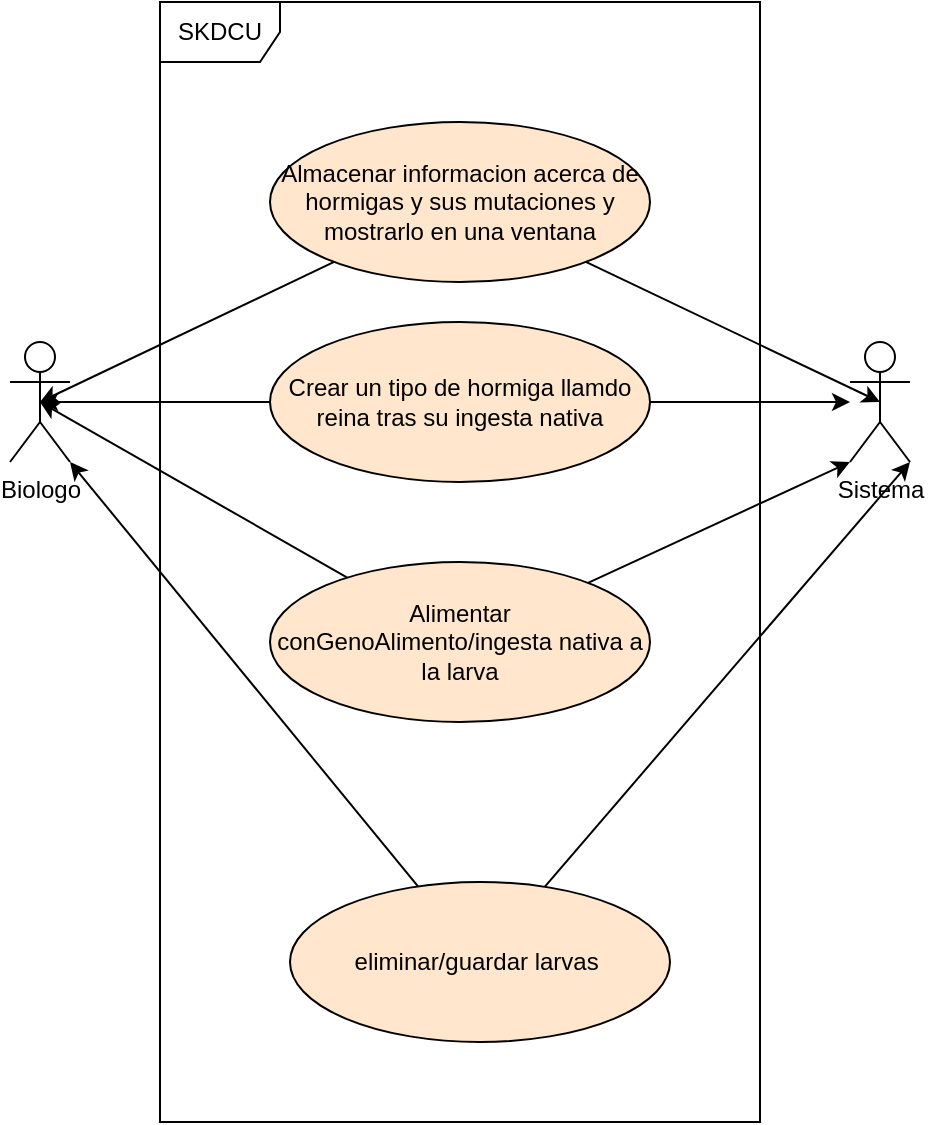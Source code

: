 <mxfile>
    <diagram id="0XBJaeWB9MbUAzusgIfr" name="Page-1">
        <mxGraphModel dx="1023" dy="332" grid="1" gridSize="10" guides="1" tooltips="1" connect="1" arrows="1" fold="1" page="1" pageScale="1" pageWidth="850" pageHeight="1100" math="0" shadow="0">
            <root>
                <mxCell id="0"/>
                <mxCell id="1" parent="0"/>
                <mxCell id="2" value="Biologo" style="shape=umlActor;verticalLabelPosition=bottom;verticalAlign=top;html=1;" parent="1" vertex="1">
                    <mxGeometry x="40" y="390" width="30" height="60" as="geometry"/>
                </mxCell>
                <mxCell id="3" value="Sistema" style="shape=umlActor;verticalLabelPosition=bottom;verticalAlign=top;html=1;" parent="1" vertex="1">
                    <mxGeometry x="460" y="390" width="30" height="60" as="geometry"/>
                </mxCell>
                <mxCell id="8" style="edgeStyle=none;html=1;entryX=0.5;entryY=0.5;entryDx=0;entryDy=0;entryPerimeter=0;" edge="1" parent="1" source="4" target="2">
                    <mxGeometry relative="1" as="geometry"/>
                </mxCell>
                <mxCell id="15" style="edgeStyle=none;html=1;entryX=0.5;entryY=0.5;entryDx=0;entryDy=0;entryPerimeter=0;" edge="1" parent="1" source="4" target="3">
                    <mxGeometry relative="1" as="geometry"/>
                </mxCell>
                <mxCell id="4" value="Almacenar informacion acerca de hormigas y sus mutaciones y mostrarlo en una ventana" style="ellipse;whiteSpace=wrap;html=1;fillColor=#FFE6CC;" parent="1" vertex="1">
                    <mxGeometry x="170" y="280" width="190" height="80" as="geometry"/>
                </mxCell>
                <mxCell id="9" style="edgeStyle=none;html=1;entryX=0.5;entryY=0.5;entryDx=0;entryDy=0;entryPerimeter=0;" edge="1" parent="1" source="5" target="2">
                    <mxGeometry relative="1" as="geometry"/>
                </mxCell>
                <mxCell id="16" style="edgeStyle=none;html=1;" edge="1" parent="1" source="5" target="3">
                    <mxGeometry relative="1" as="geometry"/>
                </mxCell>
                <mxCell id="5" value="Crear un tipo de hormiga llamdo reina tras su ingesta nativa" style="ellipse;whiteSpace=wrap;html=1;fillColor=#FFE6CC;" vertex="1" parent="1">
                    <mxGeometry x="170" y="380" width="190" height="80" as="geometry"/>
                </mxCell>
                <mxCell id="10" style="edgeStyle=none;html=1;entryX=0.5;entryY=0.5;entryDx=0;entryDy=0;entryPerimeter=0;" edge="1" parent="1" source="6" target="2">
                    <mxGeometry relative="1" as="geometry"/>
                </mxCell>
                <mxCell id="17" style="edgeStyle=none;html=1;entryX=0;entryY=1;entryDx=0;entryDy=0;entryPerimeter=0;" edge="1" parent="1" source="6" target="3">
                    <mxGeometry relative="1" as="geometry"/>
                </mxCell>
                <mxCell id="6" value="Alimentar conGenoAlimento/ingesta nativa a la larva" style="ellipse;whiteSpace=wrap;html=1;fillColor=#FFE6CC;" vertex="1" parent="1">
                    <mxGeometry x="170" y="500" width="190" height="80" as="geometry"/>
                </mxCell>
                <mxCell id="11" style="edgeStyle=none;html=1;entryX=1;entryY=1;entryDx=0;entryDy=0;entryPerimeter=0;" edge="1" parent="1" source="7" target="2">
                    <mxGeometry relative="1" as="geometry"/>
                </mxCell>
                <mxCell id="18" style="edgeStyle=none;html=1;entryX=1;entryY=1;entryDx=0;entryDy=0;entryPerimeter=0;" edge="1" parent="1" source="7" target="3">
                    <mxGeometry relative="1" as="geometry"/>
                </mxCell>
                <mxCell id="7" value="eliminar/guardar larvas&amp;nbsp;" style="ellipse;whiteSpace=wrap;html=1;fillColor=#FFE6CC;" vertex="1" parent="1">
                    <mxGeometry x="180" y="660" width="190" height="80" as="geometry"/>
                </mxCell>
                <mxCell id="21" value="SKDCU" style="shape=umlFrame;whiteSpace=wrap;html=1;" vertex="1" parent="1">
                    <mxGeometry x="115" y="220" width="300" height="560" as="geometry"/>
                </mxCell>
            </root>
        </mxGraphModel>
    </diagram>
</mxfile>